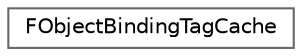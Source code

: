 digraph "Graphical Class Hierarchy"
{
 // INTERACTIVE_SVG=YES
 // LATEX_PDF_SIZE
  bgcolor="transparent";
  edge [fontname=Helvetica,fontsize=10,labelfontname=Helvetica,labelfontsize=10];
  node [fontname=Helvetica,fontsize=10,shape=box,height=0.2,width=0.4];
  rankdir="LR";
  Node0 [id="Node000000",label="FObjectBindingTagCache",height=0.2,width=0.4,color="grey40", fillcolor="white", style="filled",URL="$dc/dda/classFObjectBindingTagCache.html",tooltip="Owned by an FSequencer instance, this class tracks tags for object bindings, and maintains a reverse ..."];
}
